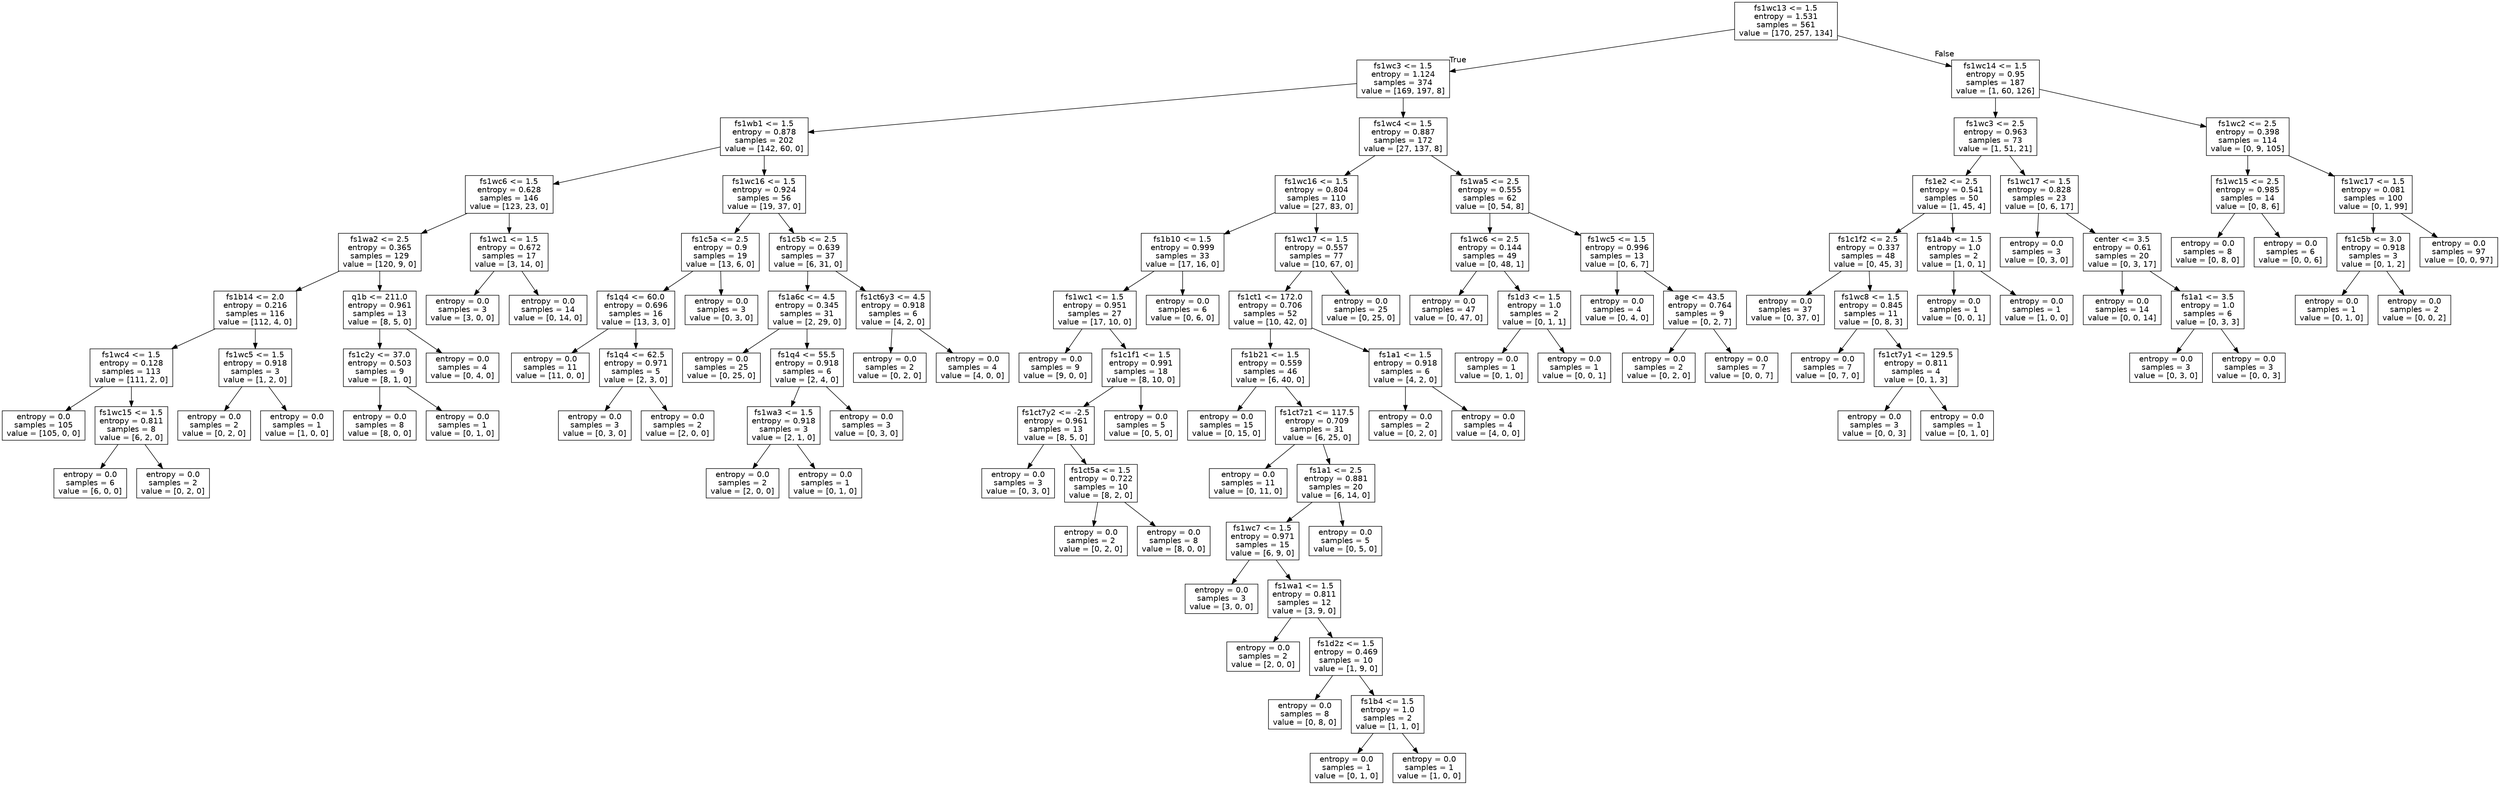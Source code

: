 digraph Tree {
node [shape=box, fontname="helvetica"] ;
edge [fontname="helvetica"] ;
0 [label="fs1wc13 <= 1.5\nentropy = 1.531\nsamples = 561\nvalue = [170, 257, 134]"] ;
1 [label="fs1wc3 <= 1.5\nentropy = 1.124\nsamples = 374\nvalue = [169, 197, 8]"] ;
0 -> 1 [labeldistance=2.5, labelangle=45, headlabel="True"] ;
2 [label="fs1wb1 <= 1.5\nentropy = 0.878\nsamples = 202\nvalue = [142, 60, 0]"] ;
1 -> 2 ;
3 [label="fs1wc6 <= 1.5\nentropy = 0.628\nsamples = 146\nvalue = [123, 23, 0]"] ;
2 -> 3 ;
4 [label="fs1wa2 <= 2.5\nentropy = 0.365\nsamples = 129\nvalue = [120, 9, 0]"] ;
3 -> 4 ;
5 [label="fs1b14 <= 2.0\nentropy = 0.216\nsamples = 116\nvalue = [112, 4, 0]"] ;
4 -> 5 ;
6 [label="fs1wc4 <= 1.5\nentropy = 0.128\nsamples = 113\nvalue = [111, 2, 0]"] ;
5 -> 6 ;
7 [label="entropy = 0.0\nsamples = 105\nvalue = [105, 0, 0]"] ;
6 -> 7 ;
8 [label="fs1wc15 <= 1.5\nentropy = 0.811\nsamples = 8\nvalue = [6, 2, 0]"] ;
6 -> 8 ;
9 [label="entropy = 0.0\nsamples = 6\nvalue = [6, 0, 0]"] ;
8 -> 9 ;
10 [label="entropy = 0.0\nsamples = 2\nvalue = [0, 2, 0]"] ;
8 -> 10 ;
11 [label="fs1wc5 <= 1.5\nentropy = 0.918\nsamples = 3\nvalue = [1, 2, 0]"] ;
5 -> 11 ;
12 [label="entropy = 0.0\nsamples = 2\nvalue = [0, 2, 0]"] ;
11 -> 12 ;
13 [label="entropy = 0.0\nsamples = 1\nvalue = [1, 0, 0]"] ;
11 -> 13 ;
14 [label="q1b <= 211.0\nentropy = 0.961\nsamples = 13\nvalue = [8, 5, 0]"] ;
4 -> 14 ;
15 [label="fs1c2y <= 37.0\nentropy = 0.503\nsamples = 9\nvalue = [8, 1, 0]"] ;
14 -> 15 ;
16 [label="entropy = 0.0\nsamples = 8\nvalue = [8, 0, 0]"] ;
15 -> 16 ;
17 [label="entropy = 0.0\nsamples = 1\nvalue = [0, 1, 0]"] ;
15 -> 17 ;
18 [label="entropy = 0.0\nsamples = 4\nvalue = [0, 4, 0]"] ;
14 -> 18 ;
19 [label="fs1wc1 <= 1.5\nentropy = 0.672\nsamples = 17\nvalue = [3, 14, 0]"] ;
3 -> 19 ;
20 [label="entropy = 0.0\nsamples = 3\nvalue = [3, 0, 0]"] ;
19 -> 20 ;
21 [label="entropy = 0.0\nsamples = 14\nvalue = [0, 14, 0]"] ;
19 -> 21 ;
22 [label="fs1wc16 <= 1.5\nentropy = 0.924\nsamples = 56\nvalue = [19, 37, 0]"] ;
2 -> 22 ;
23 [label="fs1c5a <= 2.5\nentropy = 0.9\nsamples = 19\nvalue = [13, 6, 0]"] ;
22 -> 23 ;
24 [label="fs1q4 <= 60.0\nentropy = 0.696\nsamples = 16\nvalue = [13, 3, 0]"] ;
23 -> 24 ;
25 [label="entropy = 0.0\nsamples = 11\nvalue = [11, 0, 0]"] ;
24 -> 25 ;
26 [label="fs1q4 <= 62.5\nentropy = 0.971\nsamples = 5\nvalue = [2, 3, 0]"] ;
24 -> 26 ;
27 [label="entropy = 0.0\nsamples = 3\nvalue = [0, 3, 0]"] ;
26 -> 27 ;
28 [label="entropy = 0.0\nsamples = 2\nvalue = [2, 0, 0]"] ;
26 -> 28 ;
29 [label="entropy = 0.0\nsamples = 3\nvalue = [0, 3, 0]"] ;
23 -> 29 ;
30 [label="fs1c5b <= 2.5\nentropy = 0.639\nsamples = 37\nvalue = [6, 31, 0]"] ;
22 -> 30 ;
31 [label="fs1a6c <= 4.5\nentropy = 0.345\nsamples = 31\nvalue = [2, 29, 0]"] ;
30 -> 31 ;
32 [label="entropy = 0.0\nsamples = 25\nvalue = [0, 25, 0]"] ;
31 -> 32 ;
33 [label="fs1q4 <= 55.5\nentropy = 0.918\nsamples = 6\nvalue = [2, 4, 0]"] ;
31 -> 33 ;
34 [label="fs1wa3 <= 1.5\nentropy = 0.918\nsamples = 3\nvalue = [2, 1, 0]"] ;
33 -> 34 ;
35 [label="entropy = 0.0\nsamples = 2\nvalue = [2, 0, 0]"] ;
34 -> 35 ;
36 [label="entropy = 0.0\nsamples = 1\nvalue = [0, 1, 0]"] ;
34 -> 36 ;
37 [label="entropy = 0.0\nsamples = 3\nvalue = [0, 3, 0]"] ;
33 -> 37 ;
38 [label="fs1ct6y3 <= 4.5\nentropy = 0.918\nsamples = 6\nvalue = [4, 2, 0]"] ;
30 -> 38 ;
39 [label="entropy = 0.0\nsamples = 2\nvalue = [0, 2, 0]"] ;
38 -> 39 ;
40 [label="entropy = 0.0\nsamples = 4\nvalue = [4, 0, 0]"] ;
38 -> 40 ;
41 [label="fs1wc4 <= 1.5\nentropy = 0.887\nsamples = 172\nvalue = [27, 137, 8]"] ;
1 -> 41 ;
42 [label="fs1wc16 <= 1.5\nentropy = 0.804\nsamples = 110\nvalue = [27, 83, 0]"] ;
41 -> 42 ;
43 [label="fs1b10 <= 1.5\nentropy = 0.999\nsamples = 33\nvalue = [17, 16, 0]"] ;
42 -> 43 ;
44 [label="fs1wc1 <= 1.5\nentropy = 0.951\nsamples = 27\nvalue = [17, 10, 0]"] ;
43 -> 44 ;
45 [label="entropy = 0.0\nsamples = 9\nvalue = [9, 0, 0]"] ;
44 -> 45 ;
46 [label="fs1c1f1 <= 1.5\nentropy = 0.991\nsamples = 18\nvalue = [8, 10, 0]"] ;
44 -> 46 ;
47 [label="fs1ct7y2 <= -2.5\nentropy = 0.961\nsamples = 13\nvalue = [8, 5, 0]"] ;
46 -> 47 ;
48 [label="entropy = 0.0\nsamples = 3\nvalue = [0, 3, 0]"] ;
47 -> 48 ;
49 [label="fs1ct5a <= 1.5\nentropy = 0.722\nsamples = 10\nvalue = [8, 2, 0]"] ;
47 -> 49 ;
50 [label="entropy = 0.0\nsamples = 2\nvalue = [0, 2, 0]"] ;
49 -> 50 ;
51 [label="entropy = 0.0\nsamples = 8\nvalue = [8, 0, 0]"] ;
49 -> 51 ;
52 [label="entropy = 0.0\nsamples = 5\nvalue = [0, 5, 0]"] ;
46 -> 52 ;
53 [label="entropy = 0.0\nsamples = 6\nvalue = [0, 6, 0]"] ;
43 -> 53 ;
54 [label="fs1wc17 <= 1.5\nentropy = 0.557\nsamples = 77\nvalue = [10, 67, 0]"] ;
42 -> 54 ;
55 [label="fs1ct1 <= 172.0\nentropy = 0.706\nsamples = 52\nvalue = [10, 42, 0]"] ;
54 -> 55 ;
56 [label="fs1b21 <= 1.5\nentropy = 0.559\nsamples = 46\nvalue = [6, 40, 0]"] ;
55 -> 56 ;
57 [label="entropy = 0.0\nsamples = 15\nvalue = [0, 15, 0]"] ;
56 -> 57 ;
58 [label="fs1ct7z1 <= 117.5\nentropy = 0.709\nsamples = 31\nvalue = [6, 25, 0]"] ;
56 -> 58 ;
59 [label="entropy = 0.0\nsamples = 11\nvalue = [0, 11, 0]"] ;
58 -> 59 ;
60 [label="fs1a1 <= 2.5\nentropy = 0.881\nsamples = 20\nvalue = [6, 14, 0]"] ;
58 -> 60 ;
61 [label="fs1wc7 <= 1.5\nentropy = 0.971\nsamples = 15\nvalue = [6, 9, 0]"] ;
60 -> 61 ;
62 [label="entropy = 0.0\nsamples = 3\nvalue = [3, 0, 0]"] ;
61 -> 62 ;
63 [label="fs1wa1 <= 1.5\nentropy = 0.811\nsamples = 12\nvalue = [3, 9, 0]"] ;
61 -> 63 ;
64 [label="entropy = 0.0\nsamples = 2\nvalue = [2, 0, 0]"] ;
63 -> 64 ;
65 [label="fs1d2z <= 1.5\nentropy = 0.469\nsamples = 10\nvalue = [1, 9, 0]"] ;
63 -> 65 ;
66 [label="entropy = 0.0\nsamples = 8\nvalue = [0, 8, 0]"] ;
65 -> 66 ;
67 [label="fs1b4 <= 1.5\nentropy = 1.0\nsamples = 2\nvalue = [1, 1, 0]"] ;
65 -> 67 ;
68 [label="entropy = 0.0\nsamples = 1\nvalue = [0, 1, 0]"] ;
67 -> 68 ;
69 [label="entropy = 0.0\nsamples = 1\nvalue = [1, 0, 0]"] ;
67 -> 69 ;
70 [label="entropy = 0.0\nsamples = 5\nvalue = [0, 5, 0]"] ;
60 -> 70 ;
71 [label="fs1a1 <= 1.5\nentropy = 0.918\nsamples = 6\nvalue = [4, 2, 0]"] ;
55 -> 71 ;
72 [label="entropy = 0.0\nsamples = 2\nvalue = [0, 2, 0]"] ;
71 -> 72 ;
73 [label="entropy = 0.0\nsamples = 4\nvalue = [4, 0, 0]"] ;
71 -> 73 ;
74 [label="entropy = 0.0\nsamples = 25\nvalue = [0, 25, 0]"] ;
54 -> 74 ;
75 [label="fs1wa5 <= 2.5\nentropy = 0.555\nsamples = 62\nvalue = [0, 54, 8]"] ;
41 -> 75 ;
76 [label="fs1wc6 <= 2.5\nentropy = 0.144\nsamples = 49\nvalue = [0, 48, 1]"] ;
75 -> 76 ;
77 [label="entropy = 0.0\nsamples = 47\nvalue = [0, 47, 0]"] ;
76 -> 77 ;
78 [label="fs1d3 <= 1.5\nentropy = 1.0\nsamples = 2\nvalue = [0, 1, 1]"] ;
76 -> 78 ;
79 [label="entropy = 0.0\nsamples = 1\nvalue = [0, 1, 0]"] ;
78 -> 79 ;
80 [label="entropy = 0.0\nsamples = 1\nvalue = [0, 0, 1]"] ;
78 -> 80 ;
81 [label="fs1wc5 <= 1.5\nentropy = 0.996\nsamples = 13\nvalue = [0, 6, 7]"] ;
75 -> 81 ;
82 [label="entropy = 0.0\nsamples = 4\nvalue = [0, 4, 0]"] ;
81 -> 82 ;
83 [label="age <= 43.5\nentropy = 0.764\nsamples = 9\nvalue = [0, 2, 7]"] ;
81 -> 83 ;
84 [label="entropy = 0.0\nsamples = 2\nvalue = [0, 2, 0]"] ;
83 -> 84 ;
85 [label="entropy = 0.0\nsamples = 7\nvalue = [0, 0, 7]"] ;
83 -> 85 ;
86 [label="fs1wc14 <= 1.5\nentropy = 0.95\nsamples = 187\nvalue = [1, 60, 126]"] ;
0 -> 86 [labeldistance=2.5, labelangle=-45, headlabel="False"] ;
87 [label="fs1wc3 <= 2.5\nentropy = 0.963\nsamples = 73\nvalue = [1, 51, 21]"] ;
86 -> 87 ;
88 [label="fs1e2 <= 2.5\nentropy = 0.541\nsamples = 50\nvalue = [1, 45, 4]"] ;
87 -> 88 ;
89 [label="fs1c1f2 <= 2.5\nentropy = 0.337\nsamples = 48\nvalue = [0, 45, 3]"] ;
88 -> 89 ;
90 [label="entropy = 0.0\nsamples = 37\nvalue = [0, 37, 0]"] ;
89 -> 90 ;
91 [label="fs1wc8 <= 1.5\nentropy = 0.845\nsamples = 11\nvalue = [0, 8, 3]"] ;
89 -> 91 ;
92 [label="entropy = 0.0\nsamples = 7\nvalue = [0, 7, 0]"] ;
91 -> 92 ;
93 [label="fs1ct7y1 <= 129.5\nentropy = 0.811\nsamples = 4\nvalue = [0, 1, 3]"] ;
91 -> 93 ;
94 [label="entropy = 0.0\nsamples = 3\nvalue = [0, 0, 3]"] ;
93 -> 94 ;
95 [label="entropy = 0.0\nsamples = 1\nvalue = [0, 1, 0]"] ;
93 -> 95 ;
96 [label="fs1a4b <= 1.5\nentropy = 1.0\nsamples = 2\nvalue = [1, 0, 1]"] ;
88 -> 96 ;
97 [label="entropy = 0.0\nsamples = 1\nvalue = [0, 0, 1]"] ;
96 -> 97 ;
98 [label="entropy = 0.0\nsamples = 1\nvalue = [1, 0, 0]"] ;
96 -> 98 ;
99 [label="fs1wc17 <= 1.5\nentropy = 0.828\nsamples = 23\nvalue = [0, 6, 17]"] ;
87 -> 99 ;
100 [label="entropy = 0.0\nsamples = 3\nvalue = [0, 3, 0]"] ;
99 -> 100 ;
101 [label="center <= 3.5\nentropy = 0.61\nsamples = 20\nvalue = [0, 3, 17]"] ;
99 -> 101 ;
102 [label="entropy = 0.0\nsamples = 14\nvalue = [0, 0, 14]"] ;
101 -> 102 ;
103 [label="fs1a1 <= 3.5\nentropy = 1.0\nsamples = 6\nvalue = [0, 3, 3]"] ;
101 -> 103 ;
104 [label="entropy = 0.0\nsamples = 3\nvalue = [0, 3, 0]"] ;
103 -> 104 ;
105 [label="entropy = 0.0\nsamples = 3\nvalue = [0, 0, 3]"] ;
103 -> 105 ;
106 [label="fs1wc2 <= 2.5\nentropy = 0.398\nsamples = 114\nvalue = [0, 9, 105]"] ;
86 -> 106 ;
107 [label="fs1wc15 <= 2.5\nentropy = 0.985\nsamples = 14\nvalue = [0, 8, 6]"] ;
106 -> 107 ;
108 [label="entropy = 0.0\nsamples = 8\nvalue = [0, 8, 0]"] ;
107 -> 108 ;
109 [label="entropy = 0.0\nsamples = 6\nvalue = [0, 0, 6]"] ;
107 -> 109 ;
110 [label="fs1wc17 <= 1.5\nentropy = 0.081\nsamples = 100\nvalue = [0, 1, 99]"] ;
106 -> 110 ;
111 [label="fs1c5b <= 3.0\nentropy = 0.918\nsamples = 3\nvalue = [0, 1, 2]"] ;
110 -> 111 ;
112 [label="entropy = 0.0\nsamples = 1\nvalue = [0, 1, 0]"] ;
111 -> 112 ;
113 [label="entropy = 0.0\nsamples = 2\nvalue = [0, 0, 2]"] ;
111 -> 113 ;
114 [label="entropy = 0.0\nsamples = 97\nvalue = [0, 0, 97]"] ;
110 -> 114 ;
}